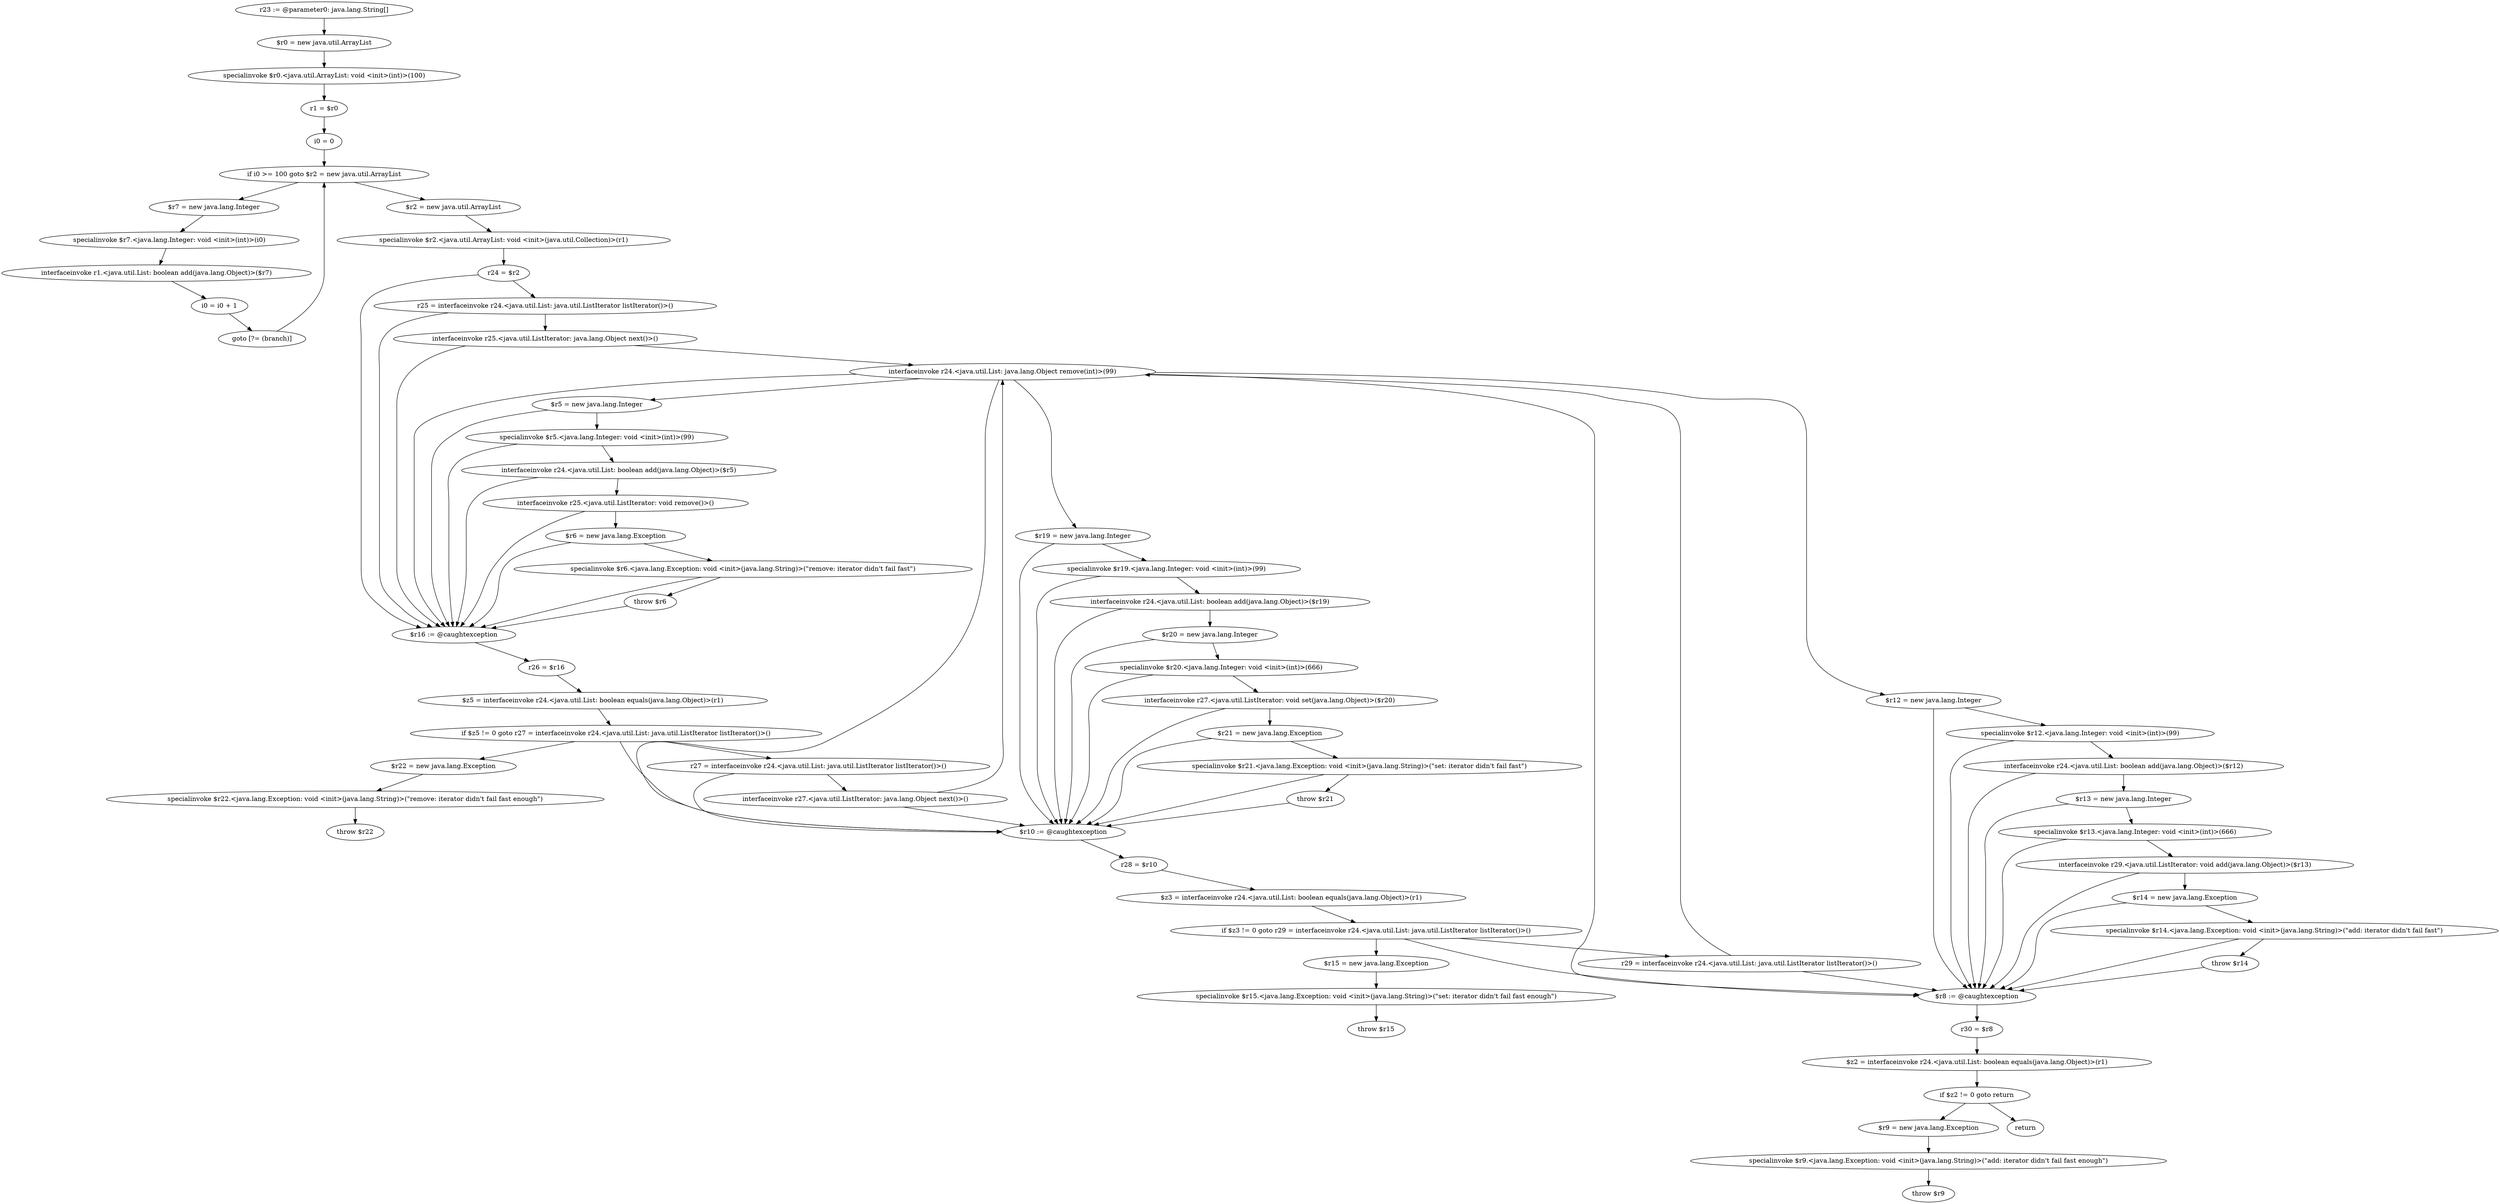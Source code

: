 digraph "unitGraph" {
    "r23 := @parameter0: java.lang.String[]"
    "$r0 = new java.util.ArrayList"
    "specialinvoke $r0.<java.util.ArrayList: void <init>(int)>(100)"
    "r1 = $r0"
    "i0 = 0"
    "if i0 >= 100 goto $r2 = new java.util.ArrayList"
    "$r7 = new java.lang.Integer"
    "specialinvoke $r7.<java.lang.Integer: void <init>(int)>(i0)"
    "interfaceinvoke r1.<java.util.List: boolean add(java.lang.Object)>($r7)"
    "i0 = i0 + 1"
    "goto [?= (branch)]"
    "$r2 = new java.util.ArrayList"
    "specialinvoke $r2.<java.util.ArrayList: void <init>(java.util.Collection)>(r1)"
    "r24 = $r2"
    "r25 = interfaceinvoke r24.<java.util.List: java.util.ListIterator listIterator()>()"
    "interfaceinvoke r25.<java.util.ListIterator: java.lang.Object next()>()"
    "interfaceinvoke r24.<java.util.List: java.lang.Object remove(int)>(99)"
    "$r5 = new java.lang.Integer"
    "specialinvoke $r5.<java.lang.Integer: void <init>(int)>(99)"
    "interfaceinvoke r24.<java.util.List: boolean add(java.lang.Object)>($r5)"
    "interfaceinvoke r25.<java.util.ListIterator: void remove()>()"
    "$r6 = new java.lang.Exception"
    "specialinvoke $r6.<java.lang.Exception: void <init>(java.lang.String)>(\"remove: iterator didn\'t fail fast\")"
    "throw $r6"
    "$r16 := @caughtexception"
    "r26 = $r16"
    "$z5 = interfaceinvoke r24.<java.util.List: boolean equals(java.lang.Object)>(r1)"
    "if $z5 != 0 goto r27 = interfaceinvoke r24.<java.util.List: java.util.ListIterator listIterator()>()"
    "$r22 = new java.lang.Exception"
    "specialinvoke $r22.<java.lang.Exception: void <init>(java.lang.String)>(\"remove: iterator didn\'t fail fast enough\")"
    "throw $r22"
    "r27 = interfaceinvoke r24.<java.util.List: java.util.ListIterator listIterator()>()"
    "interfaceinvoke r27.<java.util.ListIterator: java.lang.Object next()>()"
    "$r19 = new java.lang.Integer"
    "specialinvoke $r19.<java.lang.Integer: void <init>(int)>(99)"
    "interfaceinvoke r24.<java.util.List: boolean add(java.lang.Object)>($r19)"
    "$r20 = new java.lang.Integer"
    "specialinvoke $r20.<java.lang.Integer: void <init>(int)>(666)"
    "interfaceinvoke r27.<java.util.ListIterator: void set(java.lang.Object)>($r20)"
    "$r21 = new java.lang.Exception"
    "specialinvoke $r21.<java.lang.Exception: void <init>(java.lang.String)>(\"set: iterator didn\'t fail fast\")"
    "throw $r21"
    "$r10 := @caughtexception"
    "r28 = $r10"
    "$z3 = interfaceinvoke r24.<java.util.List: boolean equals(java.lang.Object)>(r1)"
    "if $z3 != 0 goto r29 = interfaceinvoke r24.<java.util.List: java.util.ListIterator listIterator()>()"
    "$r15 = new java.lang.Exception"
    "specialinvoke $r15.<java.lang.Exception: void <init>(java.lang.String)>(\"set: iterator didn\'t fail fast enough\")"
    "throw $r15"
    "r29 = interfaceinvoke r24.<java.util.List: java.util.ListIterator listIterator()>()"
    "$r12 = new java.lang.Integer"
    "specialinvoke $r12.<java.lang.Integer: void <init>(int)>(99)"
    "interfaceinvoke r24.<java.util.List: boolean add(java.lang.Object)>($r12)"
    "$r13 = new java.lang.Integer"
    "specialinvoke $r13.<java.lang.Integer: void <init>(int)>(666)"
    "interfaceinvoke r29.<java.util.ListIterator: void add(java.lang.Object)>($r13)"
    "$r14 = new java.lang.Exception"
    "specialinvoke $r14.<java.lang.Exception: void <init>(java.lang.String)>(\"add: iterator didn\'t fail fast\")"
    "throw $r14"
    "$r8 := @caughtexception"
    "r30 = $r8"
    "$z2 = interfaceinvoke r24.<java.util.List: boolean equals(java.lang.Object)>(r1)"
    "if $z2 != 0 goto return"
    "$r9 = new java.lang.Exception"
    "specialinvoke $r9.<java.lang.Exception: void <init>(java.lang.String)>(\"add: iterator didn\'t fail fast enough\")"
    "throw $r9"
    "return"
    "r23 := @parameter0: java.lang.String[]"->"$r0 = new java.util.ArrayList";
    "$r0 = new java.util.ArrayList"->"specialinvoke $r0.<java.util.ArrayList: void <init>(int)>(100)";
    "specialinvoke $r0.<java.util.ArrayList: void <init>(int)>(100)"->"r1 = $r0";
    "r1 = $r0"->"i0 = 0";
    "i0 = 0"->"if i0 >= 100 goto $r2 = new java.util.ArrayList";
    "if i0 >= 100 goto $r2 = new java.util.ArrayList"->"$r7 = new java.lang.Integer";
    "if i0 >= 100 goto $r2 = new java.util.ArrayList"->"$r2 = new java.util.ArrayList";
    "$r7 = new java.lang.Integer"->"specialinvoke $r7.<java.lang.Integer: void <init>(int)>(i0)";
    "specialinvoke $r7.<java.lang.Integer: void <init>(int)>(i0)"->"interfaceinvoke r1.<java.util.List: boolean add(java.lang.Object)>($r7)";
    "interfaceinvoke r1.<java.util.List: boolean add(java.lang.Object)>($r7)"->"i0 = i0 + 1";
    "i0 = i0 + 1"->"goto [?= (branch)]";
    "goto [?= (branch)]"->"if i0 >= 100 goto $r2 = new java.util.ArrayList";
    "$r2 = new java.util.ArrayList"->"specialinvoke $r2.<java.util.ArrayList: void <init>(java.util.Collection)>(r1)";
    "specialinvoke $r2.<java.util.ArrayList: void <init>(java.util.Collection)>(r1)"->"r24 = $r2";
    "r24 = $r2"->"r25 = interfaceinvoke r24.<java.util.List: java.util.ListIterator listIterator()>()";
    "r24 = $r2"->"$r16 := @caughtexception";
    "r25 = interfaceinvoke r24.<java.util.List: java.util.ListIterator listIterator()>()"->"interfaceinvoke r25.<java.util.ListIterator: java.lang.Object next()>()";
    "r25 = interfaceinvoke r24.<java.util.List: java.util.ListIterator listIterator()>()"->"$r16 := @caughtexception";
    "interfaceinvoke r25.<java.util.ListIterator: java.lang.Object next()>()"->"interfaceinvoke r24.<java.util.List: java.lang.Object remove(int)>(99)";
    "interfaceinvoke r25.<java.util.ListIterator: java.lang.Object next()>()"->"$r16 := @caughtexception";
    "interfaceinvoke r24.<java.util.List: java.lang.Object remove(int)>(99)"->"$r5 = new java.lang.Integer";
    "interfaceinvoke r24.<java.util.List: java.lang.Object remove(int)>(99)"->"$r16 := @caughtexception";
    "$r5 = new java.lang.Integer"->"specialinvoke $r5.<java.lang.Integer: void <init>(int)>(99)";
    "$r5 = new java.lang.Integer"->"$r16 := @caughtexception";
    "specialinvoke $r5.<java.lang.Integer: void <init>(int)>(99)"->"interfaceinvoke r24.<java.util.List: boolean add(java.lang.Object)>($r5)";
    "specialinvoke $r5.<java.lang.Integer: void <init>(int)>(99)"->"$r16 := @caughtexception";
    "interfaceinvoke r24.<java.util.List: boolean add(java.lang.Object)>($r5)"->"interfaceinvoke r25.<java.util.ListIterator: void remove()>()";
    "interfaceinvoke r24.<java.util.List: boolean add(java.lang.Object)>($r5)"->"$r16 := @caughtexception";
    "interfaceinvoke r25.<java.util.ListIterator: void remove()>()"->"$r6 = new java.lang.Exception";
    "interfaceinvoke r25.<java.util.ListIterator: void remove()>()"->"$r16 := @caughtexception";
    "$r6 = new java.lang.Exception"->"specialinvoke $r6.<java.lang.Exception: void <init>(java.lang.String)>(\"remove: iterator didn\'t fail fast\")";
    "$r6 = new java.lang.Exception"->"$r16 := @caughtexception";
    "specialinvoke $r6.<java.lang.Exception: void <init>(java.lang.String)>(\"remove: iterator didn\'t fail fast\")"->"throw $r6";
    "specialinvoke $r6.<java.lang.Exception: void <init>(java.lang.String)>(\"remove: iterator didn\'t fail fast\")"->"$r16 := @caughtexception";
    "throw $r6"->"$r16 := @caughtexception";
    "$r16 := @caughtexception"->"r26 = $r16";
    "r26 = $r16"->"$z5 = interfaceinvoke r24.<java.util.List: boolean equals(java.lang.Object)>(r1)";
    "$z5 = interfaceinvoke r24.<java.util.List: boolean equals(java.lang.Object)>(r1)"->"if $z5 != 0 goto r27 = interfaceinvoke r24.<java.util.List: java.util.ListIterator listIterator()>()";
    "if $z5 != 0 goto r27 = interfaceinvoke r24.<java.util.List: java.util.ListIterator listIterator()>()"->"$r22 = new java.lang.Exception";
    "if $z5 != 0 goto r27 = interfaceinvoke r24.<java.util.List: java.util.ListIterator listIterator()>()"->"r27 = interfaceinvoke r24.<java.util.List: java.util.ListIterator listIterator()>()";
    "if $z5 != 0 goto r27 = interfaceinvoke r24.<java.util.List: java.util.ListIterator listIterator()>()"->"$r10 := @caughtexception";
    "$r22 = new java.lang.Exception"->"specialinvoke $r22.<java.lang.Exception: void <init>(java.lang.String)>(\"remove: iterator didn\'t fail fast enough\")";
    "specialinvoke $r22.<java.lang.Exception: void <init>(java.lang.String)>(\"remove: iterator didn\'t fail fast enough\")"->"throw $r22";
    "r27 = interfaceinvoke r24.<java.util.List: java.util.ListIterator listIterator()>()"->"interfaceinvoke r27.<java.util.ListIterator: java.lang.Object next()>()";
    "r27 = interfaceinvoke r24.<java.util.List: java.util.ListIterator listIterator()>()"->"$r10 := @caughtexception";
    "interfaceinvoke r27.<java.util.ListIterator: java.lang.Object next()>()"->"interfaceinvoke r24.<java.util.List: java.lang.Object remove(int)>(99)";
    "interfaceinvoke r27.<java.util.ListIterator: java.lang.Object next()>()"->"$r10 := @caughtexception";
    "interfaceinvoke r24.<java.util.List: java.lang.Object remove(int)>(99)"->"$r19 = new java.lang.Integer";
    "interfaceinvoke r24.<java.util.List: java.lang.Object remove(int)>(99)"->"$r10 := @caughtexception";
    "$r19 = new java.lang.Integer"->"specialinvoke $r19.<java.lang.Integer: void <init>(int)>(99)";
    "$r19 = new java.lang.Integer"->"$r10 := @caughtexception";
    "specialinvoke $r19.<java.lang.Integer: void <init>(int)>(99)"->"interfaceinvoke r24.<java.util.List: boolean add(java.lang.Object)>($r19)";
    "specialinvoke $r19.<java.lang.Integer: void <init>(int)>(99)"->"$r10 := @caughtexception";
    "interfaceinvoke r24.<java.util.List: boolean add(java.lang.Object)>($r19)"->"$r20 = new java.lang.Integer";
    "interfaceinvoke r24.<java.util.List: boolean add(java.lang.Object)>($r19)"->"$r10 := @caughtexception";
    "$r20 = new java.lang.Integer"->"specialinvoke $r20.<java.lang.Integer: void <init>(int)>(666)";
    "$r20 = new java.lang.Integer"->"$r10 := @caughtexception";
    "specialinvoke $r20.<java.lang.Integer: void <init>(int)>(666)"->"interfaceinvoke r27.<java.util.ListIterator: void set(java.lang.Object)>($r20)";
    "specialinvoke $r20.<java.lang.Integer: void <init>(int)>(666)"->"$r10 := @caughtexception";
    "interfaceinvoke r27.<java.util.ListIterator: void set(java.lang.Object)>($r20)"->"$r21 = new java.lang.Exception";
    "interfaceinvoke r27.<java.util.ListIterator: void set(java.lang.Object)>($r20)"->"$r10 := @caughtexception";
    "$r21 = new java.lang.Exception"->"specialinvoke $r21.<java.lang.Exception: void <init>(java.lang.String)>(\"set: iterator didn\'t fail fast\")";
    "$r21 = new java.lang.Exception"->"$r10 := @caughtexception";
    "specialinvoke $r21.<java.lang.Exception: void <init>(java.lang.String)>(\"set: iterator didn\'t fail fast\")"->"throw $r21";
    "specialinvoke $r21.<java.lang.Exception: void <init>(java.lang.String)>(\"set: iterator didn\'t fail fast\")"->"$r10 := @caughtexception";
    "throw $r21"->"$r10 := @caughtexception";
    "$r10 := @caughtexception"->"r28 = $r10";
    "r28 = $r10"->"$z3 = interfaceinvoke r24.<java.util.List: boolean equals(java.lang.Object)>(r1)";
    "$z3 = interfaceinvoke r24.<java.util.List: boolean equals(java.lang.Object)>(r1)"->"if $z3 != 0 goto r29 = interfaceinvoke r24.<java.util.List: java.util.ListIterator listIterator()>()";
    "if $z3 != 0 goto r29 = interfaceinvoke r24.<java.util.List: java.util.ListIterator listIterator()>()"->"$r15 = new java.lang.Exception";
    "if $z3 != 0 goto r29 = interfaceinvoke r24.<java.util.List: java.util.ListIterator listIterator()>()"->"r29 = interfaceinvoke r24.<java.util.List: java.util.ListIterator listIterator()>()";
    "if $z3 != 0 goto r29 = interfaceinvoke r24.<java.util.List: java.util.ListIterator listIterator()>()"->"$r8 := @caughtexception";
    "$r15 = new java.lang.Exception"->"specialinvoke $r15.<java.lang.Exception: void <init>(java.lang.String)>(\"set: iterator didn\'t fail fast enough\")";
    "specialinvoke $r15.<java.lang.Exception: void <init>(java.lang.String)>(\"set: iterator didn\'t fail fast enough\")"->"throw $r15";
    "r29 = interfaceinvoke r24.<java.util.List: java.util.ListIterator listIterator()>()"->"interfaceinvoke r24.<java.util.List: java.lang.Object remove(int)>(99)";
    "r29 = interfaceinvoke r24.<java.util.List: java.util.ListIterator listIterator()>()"->"$r8 := @caughtexception";
    "interfaceinvoke r24.<java.util.List: java.lang.Object remove(int)>(99)"->"$r12 = new java.lang.Integer";
    "interfaceinvoke r24.<java.util.List: java.lang.Object remove(int)>(99)"->"$r8 := @caughtexception";
    "$r12 = new java.lang.Integer"->"specialinvoke $r12.<java.lang.Integer: void <init>(int)>(99)";
    "$r12 = new java.lang.Integer"->"$r8 := @caughtexception";
    "specialinvoke $r12.<java.lang.Integer: void <init>(int)>(99)"->"interfaceinvoke r24.<java.util.List: boolean add(java.lang.Object)>($r12)";
    "specialinvoke $r12.<java.lang.Integer: void <init>(int)>(99)"->"$r8 := @caughtexception";
    "interfaceinvoke r24.<java.util.List: boolean add(java.lang.Object)>($r12)"->"$r13 = new java.lang.Integer";
    "interfaceinvoke r24.<java.util.List: boolean add(java.lang.Object)>($r12)"->"$r8 := @caughtexception";
    "$r13 = new java.lang.Integer"->"specialinvoke $r13.<java.lang.Integer: void <init>(int)>(666)";
    "$r13 = new java.lang.Integer"->"$r8 := @caughtexception";
    "specialinvoke $r13.<java.lang.Integer: void <init>(int)>(666)"->"interfaceinvoke r29.<java.util.ListIterator: void add(java.lang.Object)>($r13)";
    "specialinvoke $r13.<java.lang.Integer: void <init>(int)>(666)"->"$r8 := @caughtexception";
    "interfaceinvoke r29.<java.util.ListIterator: void add(java.lang.Object)>($r13)"->"$r14 = new java.lang.Exception";
    "interfaceinvoke r29.<java.util.ListIterator: void add(java.lang.Object)>($r13)"->"$r8 := @caughtexception";
    "$r14 = new java.lang.Exception"->"specialinvoke $r14.<java.lang.Exception: void <init>(java.lang.String)>(\"add: iterator didn\'t fail fast\")";
    "$r14 = new java.lang.Exception"->"$r8 := @caughtexception";
    "specialinvoke $r14.<java.lang.Exception: void <init>(java.lang.String)>(\"add: iterator didn\'t fail fast\")"->"throw $r14";
    "specialinvoke $r14.<java.lang.Exception: void <init>(java.lang.String)>(\"add: iterator didn\'t fail fast\")"->"$r8 := @caughtexception";
    "throw $r14"->"$r8 := @caughtexception";
    "$r8 := @caughtexception"->"r30 = $r8";
    "r30 = $r8"->"$z2 = interfaceinvoke r24.<java.util.List: boolean equals(java.lang.Object)>(r1)";
    "$z2 = interfaceinvoke r24.<java.util.List: boolean equals(java.lang.Object)>(r1)"->"if $z2 != 0 goto return";
    "if $z2 != 0 goto return"->"$r9 = new java.lang.Exception";
    "if $z2 != 0 goto return"->"return";
    "$r9 = new java.lang.Exception"->"specialinvoke $r9.<java.lang.Exception: void <init>(java.lang.String)>(\"add: iterator didn\'t fail fast enough\")";
    "specialinvoke $r9.<java.lang.Exception: void <init>(java.lang.String)>(\"add: iterator didn\'t fail fast enough\")"->"throw $r9";
}
